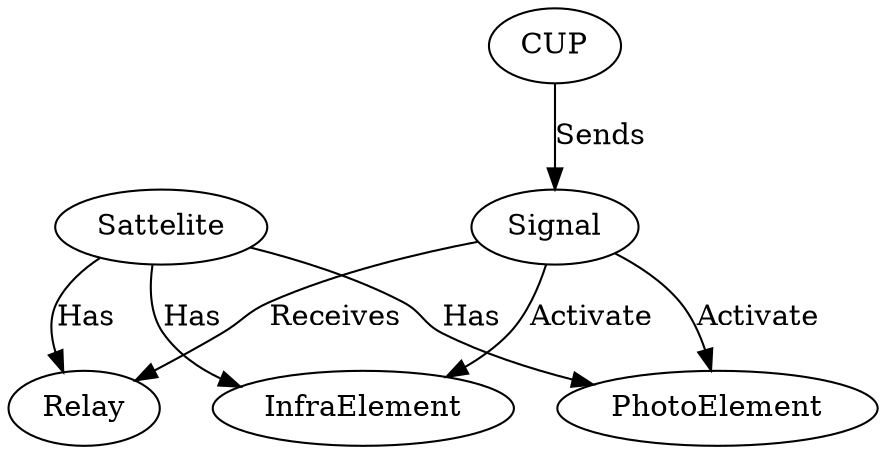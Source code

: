 digraph "Sattelite-ontology" {
	A [label=Sattelite]
	B [label=Relay]
	C [label=PhotoElement]
	D [label=InfraElement]
	E [label=Signal]
	H [label=CUP]
	A -> B [label=Has]
	A -> C [label=Has]
	A -> D [label=Has]
	H -> E [label=Sends]
	E -> B [label=Receives]
	E -> C [label=Activate]
	E -> D [label=Activate]
}
